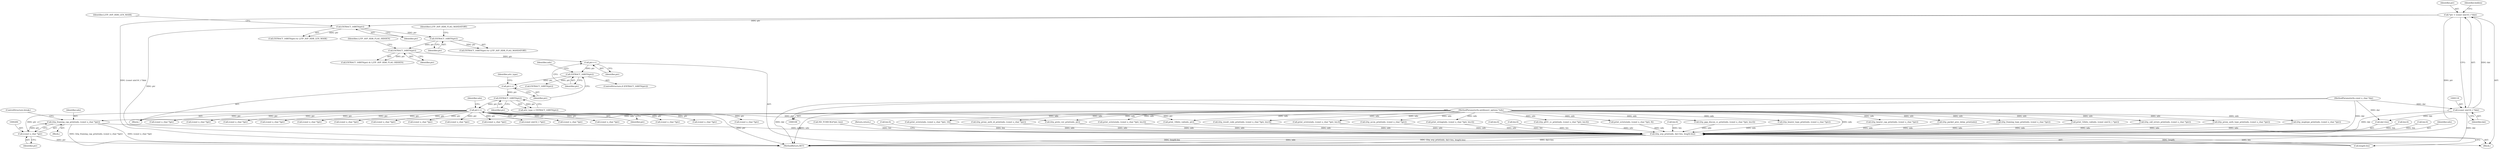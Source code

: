 digraph "0_tcpdump_cc4a7391c616be7a64ed65742ef9ed3f106eb165_0@pointer" {
"1000281" [label="(Call,l2tp_framing_cap_print(ndo, (const u_char *)ptr))"];
"1000109" [label="(MethodParameterIn,netdissect_options *ndo)"];
"1000283" [label="(Call,(const u_char *)ptr)"];
"1000231" [label="(Call,ptr++)"];
"1000229" [label="(Call,EXTRACT_16BITS(ptr))"];
"1000225" [label="(Call,ptr++)"];
"1000186" [label="(Call,EXTRACT_16BITS(ptr))"];
"1000183" [label="(Call,ptr++)"];
"1000172" [label="(Call,EXTRACT_16BITS(ptr))"];
"1000162" [label="(Call,EXTRACT_16BITS(ptr))"];
"1000141" [label="(Call,EXTRACT_16BITS(ptr))"];
"1000115" [label="(Call,*ptr = (const uint16_t *)dat)"];
"1000117" [label="(Call,(const uint16_t *)dat)"];
"1000110" [label="(MethodParameterIn,const u_char *dat)"];
"1000436" [label="(Call,l2tp_avp_print(ndo, dat+len, length-len))"];
"1000441" [label="(Call,length-len)"];
"1000227" [label="(Call,attr_type = EXTRACT_16BITS(ptr))"];
"1000317" [label="(Call,print_string(ndo, (const u_char *)ptr, len-6))"];
"1000174" [label="(Identifier,L2TP_AVP_HDR_FLAG_HIDDEN)"];
"1000116" [label="(Identifier,ptr)"];
"1000368" [label="(Call,(const uint32_t *)ptr)"];
"1000230" [label="(Identifier,ptr)"];
"1000322" [label="(Call,len-6)"];
"1000423" [label="(Call,(const u_char *)ptr)"];
"1000345" [label="(Call,(const u_char *)ptr)"];
"1000235" [label="(Identifier,ndo)"];
"1000343" [label="(Call,l2tp_q931_cc_print(ndo, (const u_char *)ptr, len-6))"];
"1000185" [label="(ControlStructure,if (EXTRACT_16BITS(ptr)))"];
"1000194" [label="(Call,EXTRACT_16BITS(ptr))"];
"1000173" [label="(Identifier,ptr)"];
"1000162" [label="(Call,EXTRACT_16BITS(ptr))"];
"1000232" [label="(Identifier,ptr)"];
"1000338" [label="(Call,len-6)"];
"1000123" [label="(Identifier,hidden)"];
"1000285" [label="(Identifier,ptr)"];
"1000161" [label="(Call,EXTRACT_16BITS(ptr) & L2TP_AVP_HDR_FLAG_MANDATORY)"];
"1000437" [label="(Identifier,ndo)"];
"1000261" [label="(Call,(const u_char *)ptr)"];
"1000191" [label="(Identifier,ndo)"];
"1000225" [label="(Call,ptr++)"];
"1000295" [label="(Call,print_octets(ndo, (const u_char *)ptr, 8))"];
"1000281" [label="(Call,l2tp_framing_cap_print(ndo, (const u_char *)ptr))"];
"1000164" [label="(Identifier,L2TP_AVP_HDR_FLAG_MANDATORY)"];
"1000282" [label="(Identifier,ndo)"];
"1000112" [label="(Block,)"];
"1000156" [label="(Call,ND_TCHECK2(*ptr, len))"];
"1000375" [label="(Call,(const u_char *)ptr)"];
"1000421" [label="(Call,l2tp_ppp_discon_cc_print(ndo, (const u_char *)ptr, len-6))"];
"1000444" [label="(Return,return;)"];
"1000436" [label="(Call,l2tp_avp_print(ndo, dat+len, length-len))"];
"1000140" [label="(Call,EXTRACT_16BITS(ptr) & L2TP_AVP_HDR_LEN_MASK)"];
"1000141" [label="(Call,EXTRACT_16BITS(ptr))"];
"1000373" [label="(Call,l2tp_bearer_type_print(ndo, (const u_char *)ptr))"];
"1000171" [label="(Call,EXTRACT_16BITS(ptr) & L2TP_AVP_HDR_FLAG_HIDDEN)"];
"1000109" [label="(MethodParameterIn,netdissect_options *ndo)"];
"1000438" [label="(Call,dat+len)"];
"1000450" [label="(MethodReturn,RET)"];
"1000288" [label="(Call,l2tp_bearer_cap_print(ndo, (const u_char *)ptr))"];
"1000387" [label="(Call,l2tp_packet_proc_delay_print(ndo))"];
"1000143" [label="(Identifier,L2TP_AVP_HDR_LEN_MASK)"];
"1000380" [label="(Call,l2tp_framing_type_print(ndo, (const u_char *)ptr))"];
"1000268" [label="(Call,(const u_char *)ptr)"];
"1000366" [label="(Call,print_32bits_val(ndo, (const uint32_t *)ptr))"];
"1000228" [label="(Identifier,attr_type)"];
"1000117" [label="(Call,(const uint16_t *)dat)"];
"1000290" [label="(Call,(const u_char *)ptr)"];
"1000283" [label="(Call,(const u_char *)ptr)"];
"1000229" [label="(Call,EXTRACT_16BITS(ptr))"];
"1000405" [label="(Call,l2tp_call_errors_print(ndo, (const u_char *)ptr))"];
"1000391" [label="(Call,l2tp_proxy_auth_type_print(ndo, (const u_char *)ptr))"];
"1000297" [label="(Call,(const u_char *)ptr)"];
"1000414" [label="(Call,(const u_char *)ptr)"];
"1000115" [label="(Call,*ptr = (const uint16_t *)dat)"];
"1000142" [label="(Identifier,ptr)"];
"1000231" [label="(Call,ptr++)"];
"1000163" [label="(Identifier,ptr)"];
"1000110" [label="(MethodParameterIn,const u_char *dat)"];
"1000426" [label="(Call,len-6)"];
"1000259" [label="(Call,l2tp_msgtype_print(ndo, (const u_char *)ptr))"];
"1000353" [label="(Call,print_octets(ndo, (const u_char *)ptr, 16))"];
"1000119" [label="(Identifier,dat)"];
"1000398" [label="(Call,l2tp_proxy_auth_id_print(ndo, (const u_char *)ptr))"];
"1000183" [label="(Call,ptr++)"];
"1000257" [label="(Block,)"];
"1000211" [label="(Call,print_octets(ndo, (const u_char *)ptr, len-6))"];
"1000271" [label="(Call,len-6)"];
"1000266" [label="(Call,l2tp_result_code_print(ndo, (const u_char *)ptr, len-6))"];
"1000186" [label="(Call,EXTRACT_16BITS(ptr))"];
"1000286" [label="(ControlStructure,break;)"];
"1000184" [label="(Identifier,ptr)"];
"1000333" [label="(Call,print_octets(ndo, (const u_char *)ptr, len-6))"];
"1000224" [label="(Block,)"];
"1000172" [label="(Call,EXTRACT_16BITS(ptr))"];
"1000226" [label="(Identifier,ptr)"];
"1000355" [label="(Call,(const u_char *)ptr)"];
"1000393" [label="(Call,(const u_char *)ptr)"];
"1000216" [label="(Call,len-6)"];
"1000306" [label="(Call,print_16bits_val(ndo, ptr))"];
"1000187" [label="(Identifier,ptr)"];
"1000276" [label="(Call,l2tp_proto_ver_print(ndo, ptr))"];
"1000382" [label="(Call,(const u_char *)ptr)"];
"1000412" [label="(Call,l2tp_accm_print(ndo, (const u_char *)ptr))"];
"1000400" [label="(Call,(const u_char *)ptr)"];
"1000407" [label="(Call,(const u_char *)ptr)"];
"1000319" [label="(Call,(const u_char *)ptr)"];
"1000335" [label="(Call,(const u_char *)ptr)"];
"1000348" [label="(Call,len-6)"];
"1000281" -> "1000257"  [label="AST: "];
"1000281" -> "1000283"  [label="CFG: "];
"1000282" -> "1000281"  [label="AST: "];
"1000283" -> "1000281"  [label="AST: "];
"1000286" -> "1000281"  [label="CFG: "];
"1000281" -> "1000450"  [label="DDG: l2tp_framing_cap_print(ndo, (const u_char *)ptr)"];
"1000281" -> "1000450"  [label="DDG: (const u_char *)ptr"];
"1000109" -> "1000281"  [label="DDG: ndo"];
"1000283" -> "1000281"  [label="DDG: ptr"];
"1000281" -> "1000436"  [label="DDG: ndo"];
"1000109" -> "1000108"  [label="AST: "];
"1000109" -> "1000450"  [label="DDG: ndo"];
"1000109" -> "1000211"  [label="DDG: ndo"];
"1000109" -> "1000259"  [label="DDG: ndo"];
"1000109" -> "1000266"  [label="DDG: ndo"];
"1000109" -> "1000276"  [label="DDG: ndo"];
"1000109" -> "1000288"  [label="DDG: ndo"];
"1000109" -> "1000295"  [label="DDG: ndo"];
"1000109" -> "1000306"  [label="DDG: ndo"];
"1000109" -> "1000317"  [label="DDG: ndo"];
"1000109" -> "1000333"  [label="DDG: ndo"];
"1000109" -> "1000343"  [label="DDG: ndo"];
"1000109" -> "1000353"  [label="DDG: ndo"];
"1000109" -> "1000366"  [label="DDG: ndo"];
"1000109" -> "1000373"  [label="DDG: ndo"];
"1000109" -> "1000380"  [label="DDG: ndo"];
"1000109" -> "1000387"  [label="DDG: ndo"];
"1000109" -> "1000391"  [label="DDG: ndo"];
"1000109" -> "1000398"  [label="DDG: ndo"];
"1000109" -> "1000405"  [label="DDG: ndo"];
"1000109" -> "1000412"  [label="DDG: ndo"];
"1000109" -> "1000421"  [label="DDG: ndo"];
"1000109" -> "1000436"  [label="DDG: ndo"];
"1000283" -> "1000285"  [label="CFG: "];
"1000284" -> "1000283"  [label="AST: "];
"1000285" -> "1000283"  [label="AST: "];
"1000283" -> "1000450"  [label="DDG: ptr"];
"1000231" -> "1000283"  [label="DDG: ptr"];
"1000231" -> "1000224"  [label="AST: "];
"1000231" -> "1000232"  [label="CFG: "];
"1000232" -> "1000231"  [label="AST: "];
"1000235" -> "1000231"  [label="CFG: "];
"1000231" -> "1000450"  [label="DDG: ptr"];
"1000229" -> "1000231"  [label="DDG: ptr"];
"1000231" -> "1000261"  [label="DDG: ptr"];
"1000231" -> "1000268"  [label="DDG: ptr"];
"1000231" -> "1000276"  [label="DDG: ptr"];
"1000231" -> "1000290"  [label="DDG: ptr"];
"1000231" -> "1000297"  [label="DDG: ptr"];
"1000231" -> "1000306"  [label="DDG: ptr"];
"1000231" -> "1000319"  [label="DDG: ptr"];
"1000231" -> "1000335"  [label="DDG: ptr"];
"1000231" -> "1000345"  [label="DDG: ptr"];
"1000231" -> "1000355"  [label="DDG: ptr"];
"1000231" -> "1000368"  [label="DDG: ptr"];
"1000231" -> "1000375"  [label="DDG: ptr"];
"1000231" -> "1000382"  [label="DDG: ptr"];
"1000231" -> "1000393"  [label="DDG: ptr"];
"1000231" -> "1000400"  [label="DDG: ptr"];
"1000231" -> "1000407"  [label="DDG: ptr"];
"1000231" -> "1000414"  [label="DDG: ptr"];
"1000231" -> "1000423"  [label="DDG: ptr"];
"1000229" -> "1000227"  [label="AST: "];
"1000229" -> "1000230"  [label="CFG: "];
"1000230" -> "1000229"  [label="AST: "];
"1000227" -> "1000229"  [label="CFG: "];
"1000229" -> "1000227"  [label="DDG: ptr"];
"1000225" -> "1000229"  [label="DDG: ptr"];
"1000225" -> "1000224"  [label="AST: "];
"1000225" -> "1000226"  [label="CFG: "];
"1000226" -> "1000225"  [label="AST: "];
"1000228" -> "1000225"  [label="CFG: "];
"1000186" -> "1000225"  [label="DDG: ptr"];
"1000186" -> "1000185"  [label="AST: "];
"1000186" -> "1000187"  [label="CFG: "];
"1000187" -> "1000186"  [label="AST: "];
"1000191" -> "1000186"  [label="CFG: "];
"1000226" -> "1000186"  [label="CFG: "];
"1000183" -> "1000186"  [label="DDG: ptr"];
"1000186" -> "1000194"  [label="DDG: ptr"];
"1000183" -> "1000112"  [label="AST: "];
"1000183" -> "1000184"  [label="CFG: "];
"1000184" -> "1000183"  [label="AST: "];
"1000187" -> "1000183"  [label="CFG: "];
"1000172" -> "1000183"  [label="DDG: ptr"];
"1000172" -> "1000171"  [label="AST: "];
"1000172" -> "1000173"  [label="CFG: "];
"1000173" -> "1000172"  [label="AST: "];
"1000174" -> "1000172"  [label="CFG: "];
"1000172" -> "1000171"  [label="DDG: ptr"];
"1000162" -> "1000172"  [label="DDG: ptr"];
"1000162" -> "1000161"  [label="AST: "];
"1000162" -> "1000163"  [label="CFG: "];
"1000163" -> "1000162"  [label="AST: "];
"1000164" -> "1000162"  [label="CFG: "];
"1000162" -> "1000161"  [label="DDG: ptr"];
"1000141" -> "1000162"  [label="DDG: ptr"];
"1000141" -> "1000140"  [label="AST: "];
"1000141" -> "1000142"  [label="CFG: "];
"1000142" -> "1000141"  [label="AST: "];
"1000143" -> "1000141"  [label="CFG: "];
"1000141" -> "1000450"  [label="DDG: ptr"];
"1000141" -> "1000140"  [label="DDG: ptr"];
"1000115" -> "1000141"  [label="DDG: ptr"];
"1000115" -> "1000112"  [label="AST: "];
"1000115" -> "1000117"  [label="CFG: "];
"1000116" -> "1000115"  [label="AST: "];
"1000117" -> "1000115"  [label="AST: "];
"1000123" -> "1000115"  [label="CFG: "];
"1000115" -> "1000450"  [label="DDG: (const uint16_t *)dat"];
"1000115" -> "1000450"  [label="DDG: ptr"];
"1000117" -> "1000115"  [label="DDG: dat"];
"1000117" -> "1000119"  [label="CFG: "];
"1000118" -> "1000117"  [label="AST: "];
"1000119" -> "1000117"  [label="AST: "];
"1000117" -> "1000450"  [label="DDG: dat"];
"1000110" -> "1000117"  [label="DDG: dat"];
"1000117" -> "1000436"  [label="DDG: dat"];
"1000117" -> "1000438"  [label="DDG: dat"];
"1000110" -> "1000108"  [label="AST: "];
"1000110" -> "1000450"  [label="DDG: dat"];
"1000110" -> "1000436"  [label="DDG: dat"];
"1000110" -> "1000438"  [label="DDG: dat"];
"1000436" -> "1000112"  [label="AST: "];
"1000436" -> "1000441"  [label="CFG: "];
"1000437" -> "1000436"  [label="AST: "];
"1000438" -> "1000436"  [label="AST: "];
"1000441" -> "1000436"  [label="AST: "];
"1000444" -> "1000436"  [label="CFG: "];
"1000436" -> "1000450"  [label="DDG: ndo"];
"1000436" -> "1000450"  [label="DDG: l2tp_avp_print(ndo, dat+len, length-len)"];
"1000436" -> "1000450"  [label="DDG: dat+len"];
"1000436" -> "1000450"  [label="DDG: length-len"];
"1000343" -> "1000436"  [label="DDG: ndo"];
"1000317" -> "1000436"  [label="DDG: ndo"];
"1000295" -> "1000436"  [label="DDG: ndo"];
"1000391" -> "1000436"  [label="DDG: ndo"];
"1000306" -> "1000436"  [label="DDG: ndo"];
"1000387" -> "1000436"  [label="DDG: ndo"];
"1000421" -> "1000436"  [label="DDG: ndo"];
"1000412" -> "1000436"  [label="DDG: ndo"];
"1000366" -> "1000436"  [label="DDG: ndo"];
"1000211" -> "1000436"  [label="DDG: ndo"];
"1000353" -> "1000436"  [label="DDG: ndo"];
"1000373" -> "1000436"  [label="DDG: ndo"];
"1000380" -> "1000436"  [label="DDG: ndo"];
"1000333" -> "1000436"  [label="DDG: ndo"];
"1000259" -> "1000436"  [label="DDG: ndo"];
"1000288" -> "1000436"  [label="DDG: ndo"];
"1000266" -> "1000436"  [label="DDG: ndo"];
"1000276" -> "1000436"  [label="DDG: ndo"];
"1000405" -> "1000436"  [label="DDG: ndo"];
"1000398" -> "1000436"  [label="DDG: ndo"];
"1000441" -> "1000436"  [label="DDG: length"];
"1000441" -> "1000436"  [label="DDG: len"];
"1000156" -> "1000436"  [label="DDG: len"];
"1000426" -> "1000436"  [label="DDG: len"];
"1000216" -> "1000436"  [label="DDG: len"];
"1000322" -> "1000436"  [label="DDG: len"];
"1000271" -> "1000436"  [label="DDG: len"];
"1000338" -> "1000436"  [label="DDG: len"];
"1000348" -> "1000436"  [label="DDG: len"];
}
